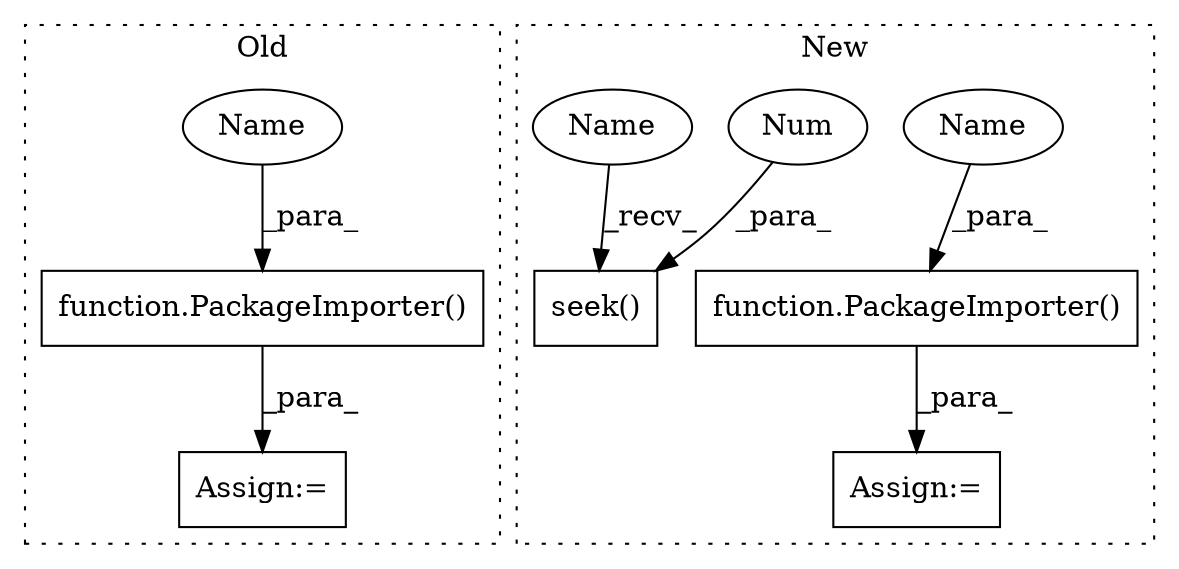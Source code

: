 digraph G {
subgraph cluster0 {
1 [label="function.PackageImporter()" a="75" s="1790,1814" l="16,1" shape="box"];
5 [label="Assign:=" a="68" s="1787" l="3" shape="box"];
7 [label="Name" a="87" s="1806" l="8" shape="ellipse"];
label = "Old";
style="dotted";
}
subgraph cluster1 {
2 [label="function.PackageImporter()" a="75" s="1845,1867" l="16,1" shape="box"];
3 [label="seek()" a="75" s="1817,1830" l="12,1" shape="box"];
4 [label="Num" a="76" s="1829" l="1" shape="ellipse"];
6 [label="Assign:=" a="68" s="1842" l="3" shape="box"];
8 [label="Name" a="87" s="1861" l="6" shape="ellipse"];
9 [label="Name" a="87" s="1817" l="6" shape="ellipse"];
label = "New";
style="dotted";
}
1 -> 5 [label="_para_"];
2 -> 6 [label="_para_"];
4 -> 3 [label="_para_"];
7 -> 1 [label="_para_"];
8 -> 2 [label="_para_"];
9 -> 3 [label="_recv_"];
}